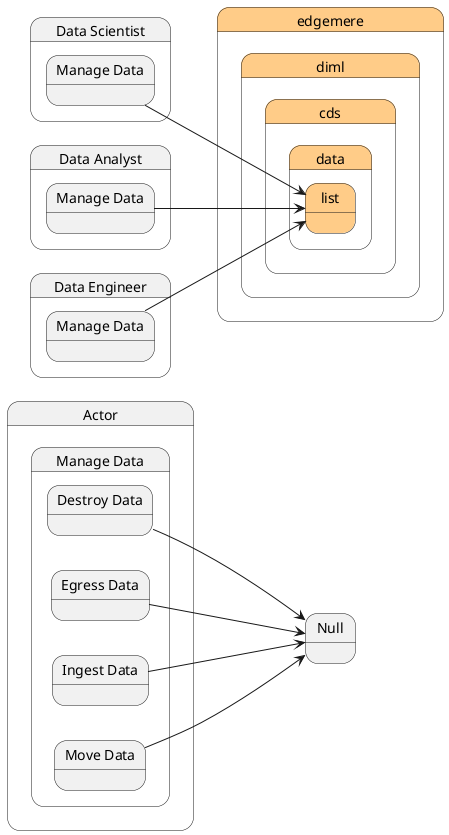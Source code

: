 @startuml
left to right direction



state "Data Scientist" as DataScientist {
    state "Manage Data" as DataScientistManageData {
    }
}
state "edgemere" as edgemere #ffcc88 {
state "diml" as edgemerediml #ffcc88 {
state "cds" as edgemeredimlcds #ffcc88 {
state "data" as edgemeredimlcdsdata #ffcc88 {
state "list" as edgemeredimlcdsdatalist #ffcc88 {
}
}
}
}
}

DataScientistManageData --> edgemeredimlcdsdatalist

state "Data Analyst" as DataAnalyst {
    state "Manage Data" as DataAnalystManageData {
    }
}
state "edgemere" as edgemere #ffcc88 {
state "diml" as edgemerediml #ffcc88 {
state "cds" as edgemeredimlcds #ffcc88 {
state "data" as edgemeredimlcdsdata #ffcc88 {
state "list" as edgemeredimlcdsdatalist #ffcc88 {
}
}
}
}
}

DataAnalystManageData --> edgemeredimlcdsdatalist

state "Data Engineer" as DataEngineer {
    state "Manage Data" as DataEngineerManageData {
    }
}
state "edgemere" as edgemere #ffcc88 {
state "diml" as edgemerediml #ffcc88 {
state "cds" as edgemeredimlcds #ffcc88 {
state "data" as edgemeredimlcdsdata #ffcc88 {
state "list" as edgemeredimlcdsdatalist #ffcc88 {
}
}
}
}
}

DataEngineerManageData --> edgemeredimlcdsdatalist


    state "Actor" as Actor {
        state "Manage Data" as ActorManageData {
            state "Destroy Data" as ActorManageDataDestroyData {
            }
        }
    }
    
    ActorManageDataDestroyData --> Null
    
 
    state "Actor" as Actor {
        state "Manage Data" as ActorManageData {
            state "Egress Data" as ActorManageDataEgressData {
            }
        }
    }
    
    ActorManageDataEgressData --> Null
    
 
    state "Actor" as Actor {
        state "Manage Data" as ActorManageData {
            state "Ingest Data" as ActorManageDataIngestData {
            }
        }
    }
    
    ActorManageDataIngestData --> Null
    
 
    state "Actor" as Actor {
        state "Manage Data" as ActorManageData {
            state "Move Data" as ActorManageDataMoveData {
            }
        }
    }
    
    ActorManageDataMoveData --> Null
    
 
 

@enduml
